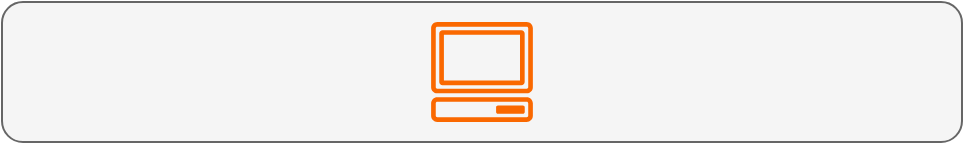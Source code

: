 <mxfile version="24.7.1" type="device">
  <diagram name="Page-1" id="4phPC_qFIXDbg28fSMDk">
    <mxGraphModel dx="658" dy="429" grid="1" gridSize="10" guides="1" tooltips="1" connect="1" arrows="1" fold="1" page="1" pageScale="1" pageWidth="850" pageHeight="1100" math="0" shadow="0">
      <root>
        <mxCell id="0" />
        <mxCell id="1" parent="0" />
        <mxCell id="D06NfUZEhyLaPuZNrzaR-1" value="" style="rounded=1;whiteSpace=wrap;html=1;fillColor=#f5f5f5;fontColor=#333333;strokeColor=#666666;" vertex="1" parent="1">
          <mxGeometry x="160" y="80" width="480" height="70" as="geometry" />
        </mxCell>
        <mxCell id="D06NfUZEhyLaPuZNrzaR-2" value="" style="sketch=0;outlineConnect=0;dashed=0;verticalLabelPosition=bottom;verticalAlign=top;align=center;html=1;fontSize=12;fontStyle=0;aspect=fixed;pointerEvents=1;shape=mxgraph.aws4.client;fillColor=#fa6800;fontColor=#000000;strokeColor=#C73500;" vertex="1" parent="1">
          <mxGeometry x="374.34" y="90" width="51.31" height="50" as="geometry" />
        </mxCell>
      </root>
    </mxGraphModel>
  </diagram>
</mxfile>
